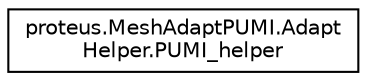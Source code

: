 digraph "Graphical Class Hierarchy"
{
 // LATEX_PDF_SIZE
  edge [fontname="Helvetica",fontsize="10",labelfontname="Helvetica",labelfontsize="10"];
  node [fontname="Helvetica",fontsize="10",shape=record];
  rankdir="LR";
  Node0 [label="proteus.MeshAdaptPUMI.Adapt\lHelper.PUMI_helper",height=0.2,width=0.4,color="black", fillcolor="white", style="filled",URL="$dc/d99/classproteus_1_1MeshAdaptPUMI_1_1AdaptHelper_1_1PUMI__helper.html",tooltip=" "];
}
